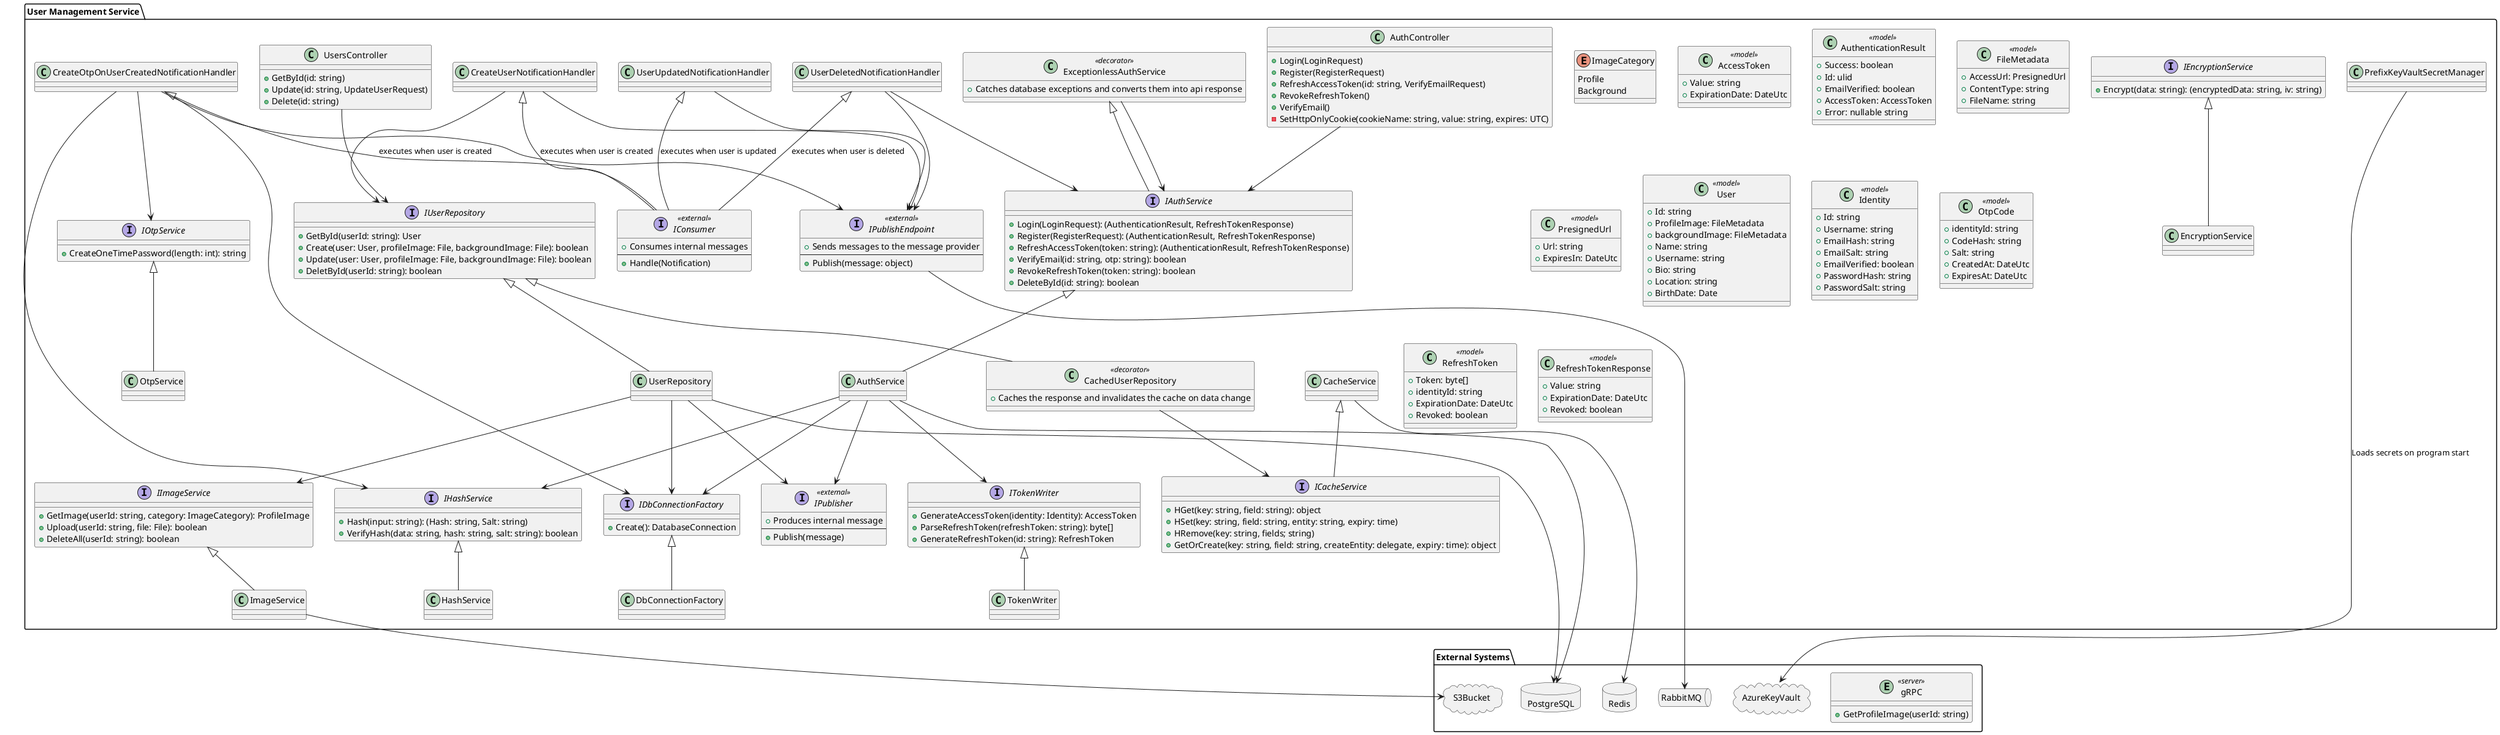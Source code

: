 ﻿@startuml C4_Model

skinparam componentStyle rectangle

package "User Management Service" {
    
    class AuthController {
        + Login(LoginRequest)
        + Register(RegisterRequest)
        + RefreshAccessToken(id: string, VerifyEmailRequest)
        + RevokeRefreshToken()
        + VerifyEmail()
        - SetHttpOnlyCookie(cookieName: string, value: string, expires: UTC)
    }

    class UsersController {
        + GetById(id: string)
        + Update(id: string, UpdateUserRequest)
        + Delete(id: string)
    }
    interface IAuthService {
        + Login(LoginRequest): (AuthenticationResult, RefreshTokenResponse)
        + Register(RegisterRequest): (AuthenticationResult, RefreshTokenResponse)
        + RefreshAccessToken(token: string): (AuthenticationResult, RefreshTokenResponse)
        + VerifyEmail(id: string, otp: string): boolean
        + RevokeRefreshToken(token: string): boolean
        + DeleteById(id: string): boolean
    }
    
    interface IDbConnectionFactory {
        + Create(): DatabaseConnection
    }
    
    interface ITokenWriter {
        + GenerateAccessToken(identity: Identity): AccessToken
        + ParseRefreshToken(refreshToken: string): byte[]
        + GenerateRefreshToken(id: string): RefreshToken
    }

    interface IHashService {
        + Hash(input: string): (Hash: string, Salt: string)
        + VerifyHash(data: string, hash: string, salt: string): boolean
    }

    interface IOtpService {
        + CreateOneTimePassword(length: int): string
    }

    interface IEncryptionService {
        + Encrypt(data: string): (encryptedData: string, iv: string)
    }

    interface ICacheService {
        + HGet(key: string, field: string): object
        + HSet(key: string, field: string, entity: string, expiry: time)
        + HRemove(key: string, fields; string)
        + GetOrCreate(key: string, field: string, createEntity: delegate, expiry: time): object
    }
    
    interface IConsumer <<external>> {
        + Consumes internal messages
        --
        + Handle(Notification)
    }
    
    interface IPublisher <<external>> {
        + Produces internal message 
        --
        + Publish(message)
    }
    
    enum ImageCategory {
        Profile
        Background
    }
    
    interface IImageService {
        + GetImage(userId: string, category: ImageCategory): ProfileImage
        + Upload(userId: string, file: File): boolean
        + DeleteAll(userId: string): boolean
    }
    
    interface IUserRepository {
        + GetById(userId: string): User
        + Create(user: User, profileImage: File, backgroundImage: File): boolean
        + Update(user: User, profileImage: File, backgroundImage: File): boolean
        + DeletById(userId: string): boolean
    }
    
    interface IPublishEndpoint <<external>> {
        + Sends messages to the message provider
        --
        + Publish(message: object)
    }
    
    class ExceptionlessAuthService<<decorator>> {
        + Catches database exceptions and converts them into api response 
    }
    class AuthService 
    class UserRepository 
    class CacheService
    class CreateOtpOnUserCreatedNotificationHandler
    class CachedUserRepository <<decorator>>{
        + Caches the response and invalidates the cache on data change
    }
    
    class TokenWriter 
    class HashService 
    class ImageService 
    class DbConnectionFactory
    class OtpService 
    class EncryptionService
    class CreateUserNotificationHandler 
    class PrefixKeyVaultSecretManager
    class UserUpdatedNotificationHandler
    class UserDeletedNotificationHandler
    
    class AccessToken <<model>> {
        + Value: string
        + ExpirationDate: DateUtc
    }
    
    class AuthenticationResult <<model>> {
        + Success: boolean
        + Id: ulid
        + EmailVerified: boolean
        + AccessToken: AccessToken
        + Error: nullable string
    }
    
    class FileMetadata <<model>> {
        + AccessUrl: PresignedUrl
        + ContentType: string
        + FileName: string
    }
    
    class PresignedUrl <<model>> {
        + Url: string
        + ExpiresIn: DateUtc
    }
    
    class User <<model>> {
        + Id: string
        + ProfileImage: FileMetadata
        + backgroundImage: FileMetadata
        + Name: string
        + Username: string
        + Bio: string
        + Location: string
        + BirthDate: Date
    }
    
    class Identity <<model>> {
        + Id: string
        + Username: string
        + EmailHash: string
        + EmailSalt: string
        + EmailVerified: boolean
        + PasswordHash: string
        + PasswordSalt: string
    }
        
    class OtpCode <<model>> {
        + identityId: string
        + CodeHash: string
        + Salt: string
        + CreatedAt: DateUtc
        + ExpiresAt: DateUtc
    } 
      
    class RefreshToken <<model>> {
        + Token: byte[]
        + identityId: string
        + ExpirationDate: DateUtc
        + Revoked: boolean
    }
    
    class RefreshTokenResponse <<model>> {
        + Value: string
        + ExpirationDate: DateUtc
        + Revoked: boolean
    }
}

package "External Systems" {
    database Redis {
    }

    database PostgreSQL {
    }

    cloud S3Bucket {
    }
    
    cloud AzureKeyVault {
    }
    
    entity gRPC <<server>>{
        + GetProfileImage(userId: string)
    }
    
    queue RabbitMQ {
    }
    
}
AuthController --> IAuthService
UsersController --> IUserRepository

ITokenWriter <|-- TokenWriter
IHashService <|-- HashService
IOtpService <|-- OtpService
IEncryptionService <|-- EncryptionService
IAuthService <|-- AuthService
IDbConnectionFactory <|-- DbConnectionFactory
IImageService <|-- ImageService

AuthService --> ITokenWriter
AuthService --> IHashService
AuthService --> IPublisher
AuthService --> IDbConnectionFactory

IUserRepository <|-- UserRepository
IUserRepository <|-- CachedUserRepository

CachedUserRepository --> ICacheService

UserRepository --> IDbConnectionFactory
UserRepository --> IImageService
UserRepository --> IPublisher

ExceptionlessAuthService <|-- IAuthService
ExceptionlessAuthService --> IAuthService

CreateUserNotificationHandler <|-- IConsumer: executes when user is created
CreateUserNotificationHandler --> IUserRepository
CreateUserNotificationHandler --> IPublishEndpoint

CreateOtpOnUserCreatedNotificationHandler <|-- IConsumer: executes when user is created
CreateOtpOnUserCreatedNotificationHandler --> IOtpService
CreateOtpOnUserCreatedNotificationHandler --> IHashService
CreateOtpOnUserCreatedNotificationHandler --> IDbConnectionFactory
CreateOtpOnUserCreatedNotificationHandler --> IPublishEndpoint

UserDeletedNotificationHandler <|-- IConsumer: executes when user is deleted
UserDeletedNotificationHandler --> IAuthService
UserDeletedNotificationHandler --> IPublishEndpoint

UserUpdatedNotificationHandler <|-- IConsumer: executes when user is updated
UserUpdatedNotificationHandler --> IPublishEndpoint

CacheService <|-- ICacheService

UserRepository --> PostgreSQL
AuthService --> PostgreSQL
IPublishEndpoint --> RabbitMQ
CacheService --> Redis
ImageService --> S3Bucket

PrefixKeyVaultSecretManager --> AzureKeyVault: Loads secrets on program start
@enduml
